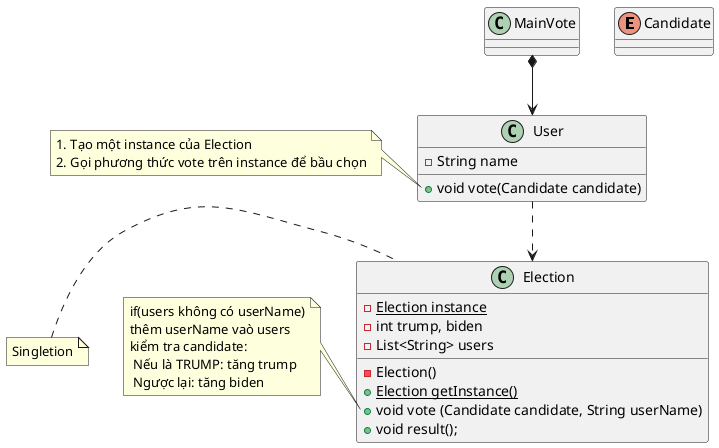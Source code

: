 @startuml
'https://plantuml.com/class-diagram

enum Candidate
class Election{
    - {static} Election instance
    - int trump, biden
    - List<String> users
    - Election()
    + {static} Election getInstance()
    + void vote (Candidate candidate, String userName)
    + void result();
}

class User{
    - String name
    + void vote(Candidate candidate)
}

User ..> Election

MainVote *--> User

note left of User::vote
 1. Tạo một instance của Election
 2. Gọi phương thức vote trên instance để bầu chọn
end note

note left of Election
    Singletion
end note

note left of Election::vote
    if(users không có userName)
    thêm userName vaò users
    kiểm tra candidate:
     Nếu là TRUMP: tăng trump
     Ngược lại: tăng biden
end note
@enduml